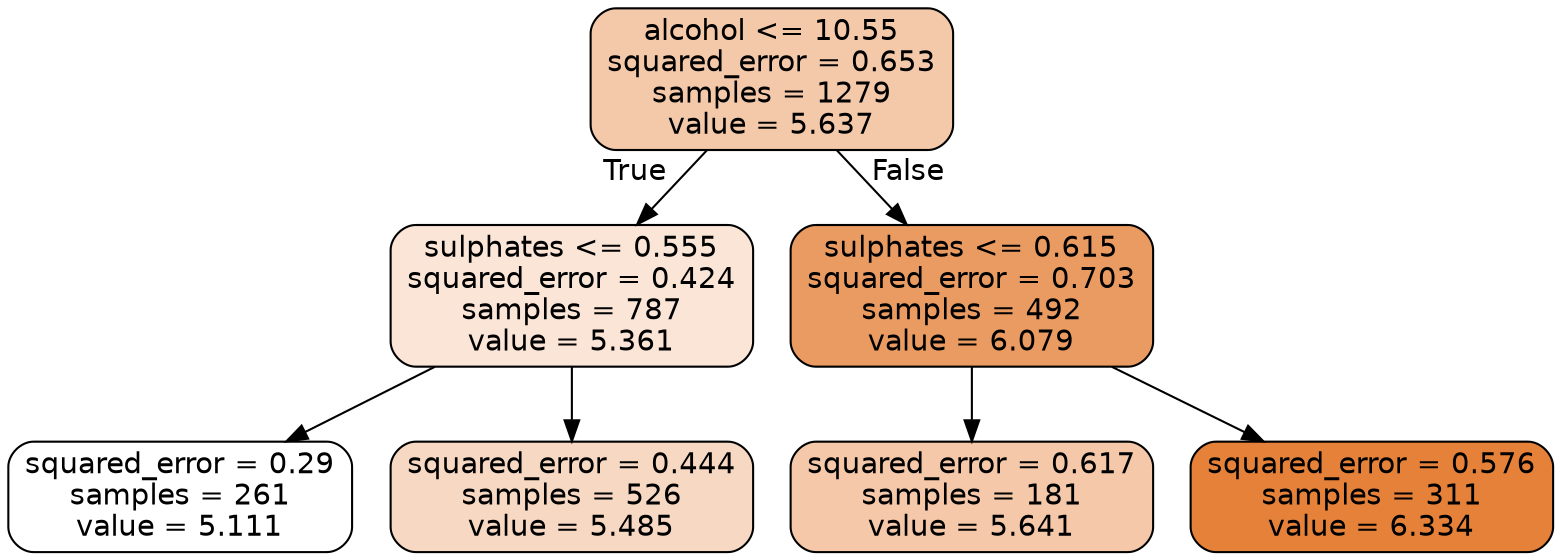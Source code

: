 digraph Tree {
node [shape=box, style="filled, rounded", color="black", fontname="helvetica"] ;
edge [fontname="helvetica"] ;
0 [label="alcohol <= 10.55\nsquared_error = 0.653\nsamples = 1279\nvalue = 5.637", fillcolor="#f4c9aa"] ;
1 [label="sulphates <= 0.555\nsquared_error = 0.424\nsamples = 787\nvalue = 5.361", fillcolor="#fae5d7"] ;
0 -> 1 [labeldistance=2.5, labelangle=45, headlabel="True"] ;
2 [label="squared_error = 0.29\nsamples = 261\nvalue = 5.111", fillcolor="#ffffff"] ;
1 -> 2 ;
3 [label="squared_error = 0.444\nsamples = 526\nvalue = 5.485", fillcolor="#f7d9c3"] ;
1 -> 3 ;
4 [label="sulphates <= 0.615\nsquared_error = 0.703\nsamples = 492\nvalue = 6.079", fillcolor="#ea9b62"] ;
0 -> 4 [labeldistance=2.5, labelangle=-45, headlabel="False"] ;
5 [label="squared_error = 0.617\nsamples = 181\nvalue = 5.641", fillcolor="#f4c8a9"] ;
4 -> 5 ;
6 [label="squared_error = 0.576\nsamples = 311\nvalue = 6.334", fillcolor="#e58139"] ;
4 -> 6 ;
}